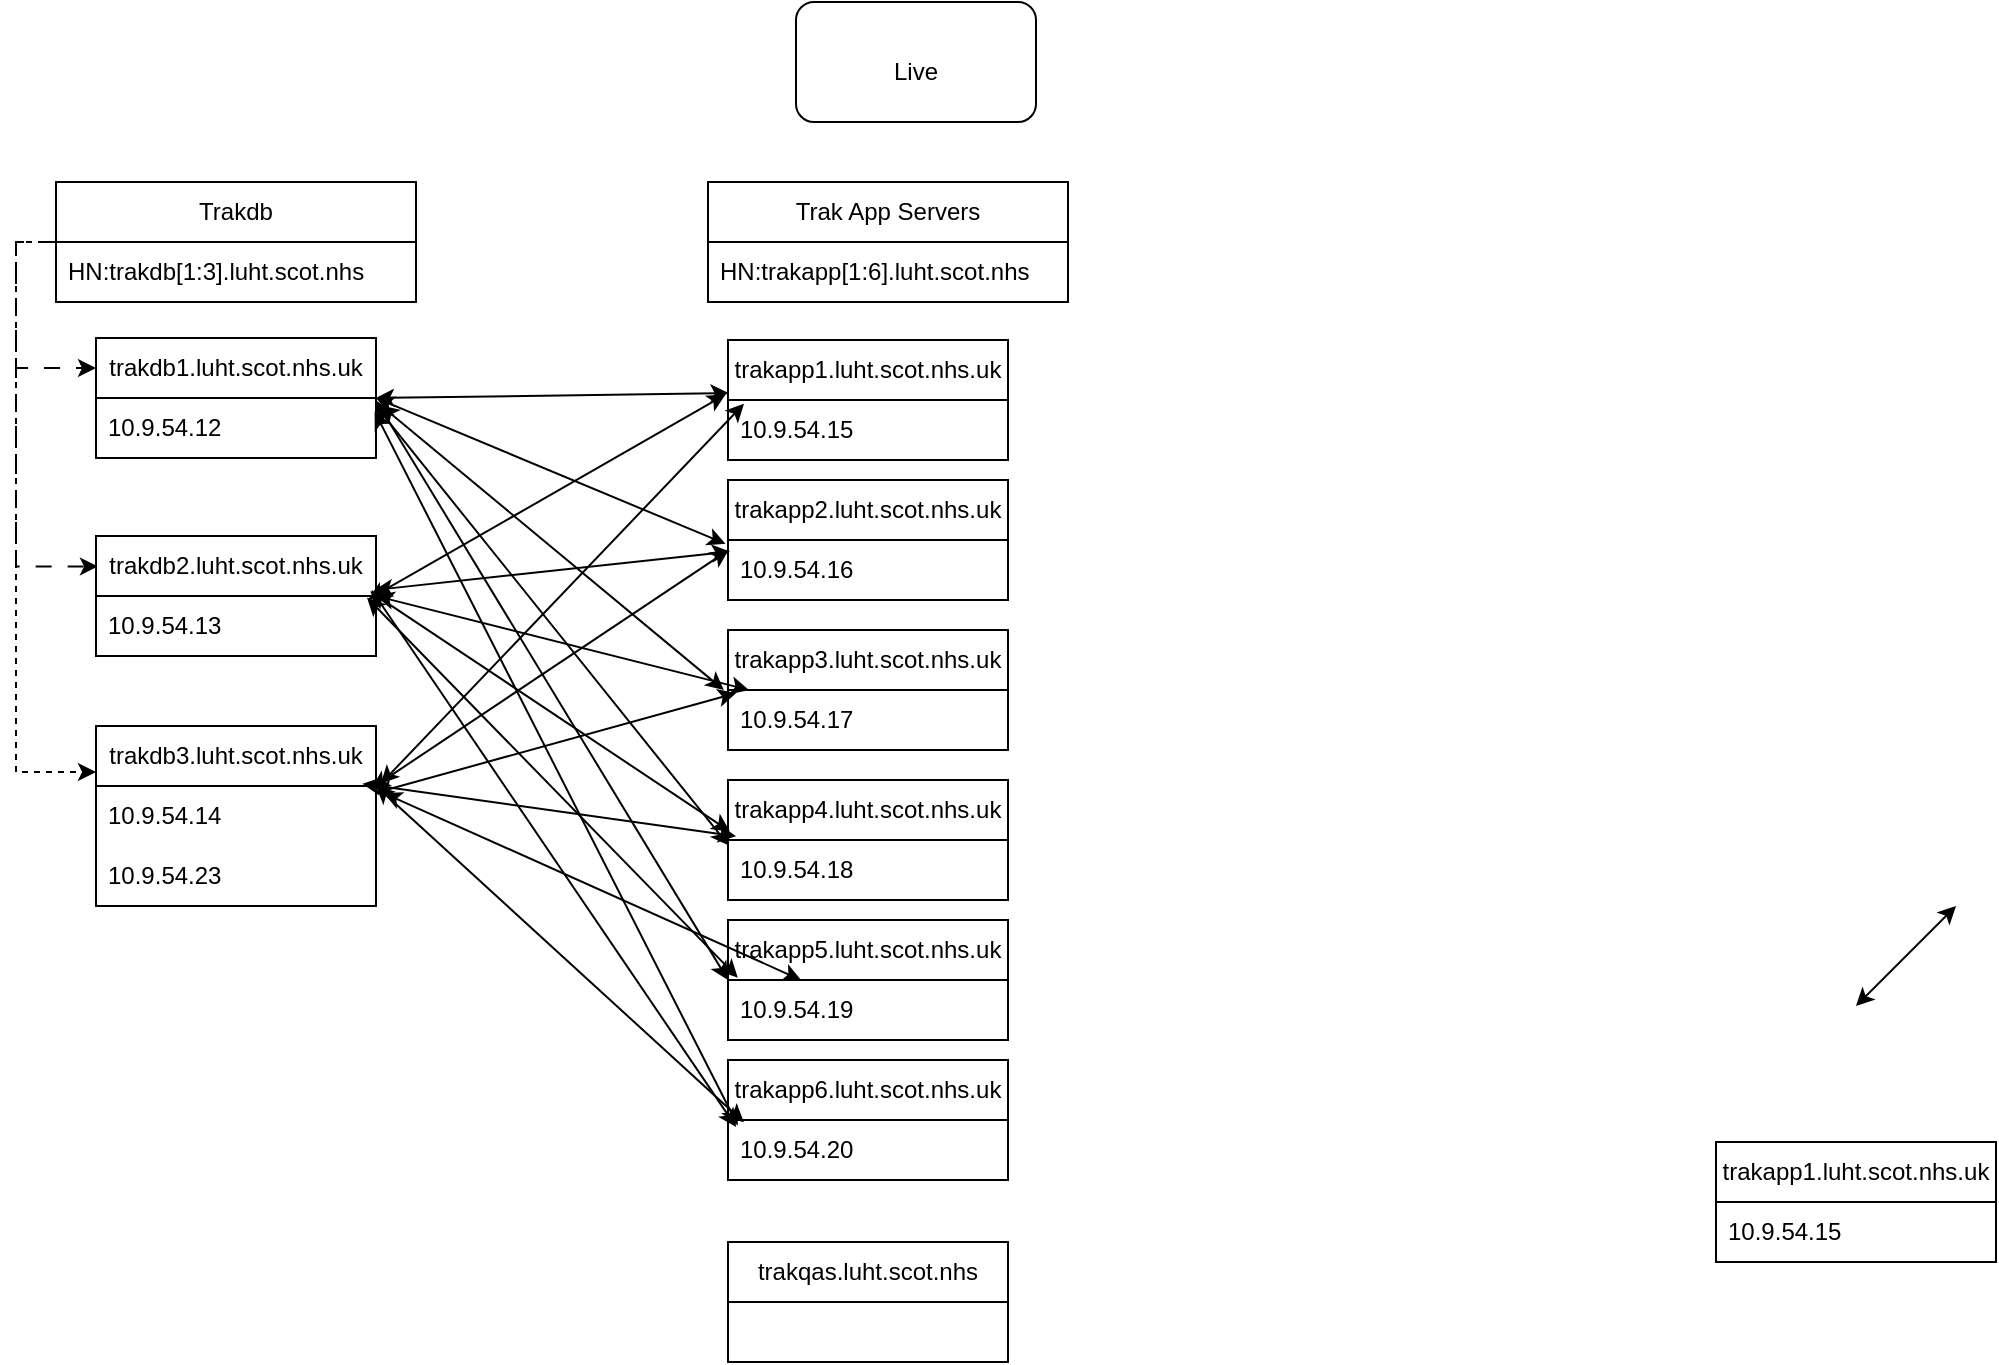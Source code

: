 <mxfile version="21.2.9" type="github" pages="2">
  <diagram name="Page-1" id="B8Tu_v0Rk38qln_Op_Ek">
    <mxGraphModel dx="610" dy="325" grid="1" gridSize="10" guides="1" tooltips="1" connect="1" arrows="1" fold="1" page="1" pageScale="1" pageWidth="1100" pageHeight="850" math="0" shadow="0">
      <root>
        <mxCell id="0" />
        <mxCell id="1" parent="0" />
        <mxCell id="q2mCySx_LU9u7ua_Dx6v-31" style="edgeStyle=orthogonalEdgeStyle;rounded=0;orthogonalLoop=1;jettySize=auto;html=1;entryX=0.007;entryY=0.254;entryDx=0;entryDy=0;dashed=1;dashPattern=8 8;entryPerimeter=0;" edge="1" parent="1" source="q2mCySx_LU9u7ua_Dx6v-1" target="q2mCySx_LU9u7ua_Dx6v-14">
          <mxGeometry relative="1" as="geometry">
            <mxPoint x="90" y="430" as="targetPoint" />
            <Array as="points">
              <mxPoint x="70" y="160" />
              <mxPoint x="70" y="322" />
            </Array>
          </mxGeometry>
        </mxCell>
        <mxCell id="q2mCySx_LU9u7ua_Dx6v-32" style="edgeStyle=orthogonalEdgeStyle;rounded=0;orthogonalLoop=1;jettySize=auto;html=1;exitX=0;exitY=0.5;exitDx=0;exitDy=0;entryX=0;entryY=0.25;entryDx=0;entryDy=0;dashed=1;" edge="1" parent="1" source="q2mCySx_LU9u7ua_Dx6v-1" target="q2mCySx_LU9u7ua_Dx6v-17">
          <mxGeometry relative="1" as="geometry">
            <Array as="points">
              <mxPoint x="70" y="160" />
              <mxPoint x="70" y="425" />
              <mxPoint x="110" y="425" />
            </Array>
          </mxGeometry>
        </mxCell>
        <mxCell id="q2mCySx_LU9u7ua_Dx6v-1" value="Trakdb" style="swimlane;fontStyle=0;childLayout=stackLayout;horizontal=1;startSize=30;horizontalStack=0;resizeParent=1;resizeParentMax=0;resizeLast=0;collapsible=1;marginBottom=0;whiteSpace=wrap;html=1;" vertex="1" parent="1">
          <mxGeometry x="90" y="130" width="180" height="60" as="geometry" />
        </mxCell>
        <mxCell id="q2mCySx_LU9u7ua_Dx6v-2" value="HN:trakdb[1:3].luht.scot.nhs" style="text;strokeColor=none;fillColor=none;align=left;verticalAlign=middle;spacingLeft=4;spacingRight=4;overflow=hidden;points=[[0,0.5],[1,0.5]];portConstraint=eastwest;rotatable=0;whiteSpace=wrap;html=1;" vertex="1" parent="q2mCySx_LU9u7ua_Dx6v-1">
          <mxGeometry y="30" width="180" height="30" as="geometry" />
        </mxCell>
        <mxCell id="q2mCySx_LU9u7ua_Dx6v-5" value="" style="rounded=1;whiteSpace=wrap;html=1;" vertex="1" parent="1">
          <mxGeometry x="460" y="40" width="120" height="60" as="geometry" />
        </mxCell>
        <mxCell id="q2mCySx_LU9u7ua_Dx6v-6" value="Live" style="text;html=1;strokeColor=none;fillColor=none;align=center;verticalAlign=middle;whiteSpace=wrap;rounded=0;" vertex="1" parent="1">
          <mxGeometry x="490" y="60" width="60" height="30" as="geometry" />
        </mxCell>
        <mxCell id="q2mCySx_LU9u7ua_Dx6v-8" value="Trak App Servers" style="swimlane;fontStyle=0;childLayout=stackLayout;horizontal=1;startSize=30;horizontalStack=0;resizeParent=1;resizeParentMax=0;resizeLast=0;collapsible=1;marginBottom=0;whiteSpace=wrap;html=1;" vertex="1" parent="1">
          <mxGeometry x="416" y="130" width="180" height="60" as="geometry" />
        </mxCell>
        <mxCell id="q2mCySx_LU9u7ua_Dx6v-9" value="HN:trakapp[1:6].luht.scot.nhs" style="text;strokeColor=none;fillColor=none;align=left;verticalAlign=middle;spacingLeft=4;spacingRight=4;overflow=hidden;points=[[0,0.5],[1,0.5]];portConstraint=eastwest;rotatable=0;whiteSpace=wrap;html=1;" vertex="1" parent="q2mCySx_LU9u7ua_Dx6v-8">
          <mxGeometry y="30" width="180" height="30" as="geometry" />
        </mxCell>
        <mxCell id="q2mCySx_LU9u7ua_Dx6v-14" value="trakdb2.luht.scot.nhs.uk" style="swimlane;fontStyle=0;childLayout=stackLayout;horizontal=1;startSize=30;horizontalStack=0;resizeParent=1;resizeParentMax=0;resizeLast=0;collapsible=1;marginBottom=0;whiteSpace=wrap;html=1;" vertex="1" parent="1">
          <mxGeometry x="110" y="307" width="140" height="60" as="geometry" />
        </mxCell>
        <mxCell id="q2mCySx_LU9u7ua_Dx6v-16" value="10.9.54.13" style="text;strokeColor=none;fillColor=none;align=left;verticalAlign=middle;spacingLeft=4;spacingRight=4;overflow=hidden;points=[[0,0.5],[1,0.5]];portConstraint=eastwest;rotatable=0;whiteSpace=wrap;html=1;" vertex="1" parent="q2mCySx_LU9u7ua_Dx6v-14">
          <mxGeometry y="30" width="140" height="30" as="geometry" />
        </mxCell>
        <mxCell id="q2mCySx_LU9u7ua_Dx6v-17" value="trakdb3.luht.scot.nhs.uk" style="swimlane;fontStyle=0;childLayout=stackLayout;horizontal=1;startSize=30;horizontalStack=0;resizeParent=1;resizeParentMax=0;resizeLast=0;collapsible=1;marginBottom=0;whiteSpace=wrap;html=1;" vertex="1" parent="1">
          <mxGeometry x="110" y="402" width="140" height="90" as="geometry" />
        </mxCell>
        <mxCell id="q2mCySx_LU9u7ua_Dx6v-24" value="10.9.54.14&lt;br&gt;" style="text;strokeColor=none;fillColor=none;align=left;verticalAlign=middle;spacingLeft=4;spacingRight=4;overflow=hidden;points=[[0,0.5],[1,0.5]];portConstraint=eastwest;rotatable=0;whiteSpace=wrap;html=1;" vertex="1" parent="q2mCySx_LU9u7ua_Dx6v-17">
          <mxGeometry y="30" width="140" height="30" as="geometry" />
        </mxCell>
        <mxCell id="q2mCySx_LU9u7ua_Dx6v-19" value="10.9.54.23" style="text;strokeColor=none;fillColor=none;align=left;verticalAlign=middle;spacingLeft=4;spacingRight=4;overflow=hidden;points=[[0,0.5],[1,0.5]];portConstraint=eastwest;rotatable=0;whiteSpace=wrap;html=1;" vertex="1" parent="q2mCySx_LU9u7ua_Dx6v-17">
          <mxGeometry y="60" width="140" height="30" as="geometry" />
        </mxCell>
        <mxCell id="q2mCySx_LU9u7ua_Dx6v-29" style="edgeStyle=orthogonalEdgeStyle;rounded=0;orthogonalLoop=1;jettySize=auto;html=1;exitX=0;exitY=0.5;exitDx=0;exitDy=0;dashed=1;dashPattern=8 8;entryX=0;entryY=0.25;entryDx=0;entryDy=0;" edge="1" parent="1" source="q2mCySx_LU9u7ua_Dx6v-2" target="q2mCySx_LU9u7ua_Dx6v-38">
          <mxGeometry relative="1" as="geometry">
            <mxPoint x="110" y="305" as="targetPoint" />
            <Array as="points">
              <mxPoint x="90" y="160" />
              <mxPoint x="70" y="160" />
              <mxPoint x="70" y="223" />
            </Array>
          </mxGeometry>
        </mxCell>
        <mxCell id="q2mCySx_LU9u7ua_Dx6v-38" value="trakdb1.luht.scot.nhs.uk" style="swimlane;fontStyle=0;childLayout=stackLayout;horizontal=1;startSize=30;horizontalStack=0;resizeParent=1;resizeParentMax=0;resizeLast=0;collapsible=1;marginBottom=0;whiteSpace=wrap;html=1;" vertex="1" parent="1">
          <mxGeometry x="110" y="208" width="140" height="60" as="geometry" />
        </mxCell>
        <mxCell id="q2mCySx_LU9u7ua_Dx6v-39" value="10.9.54.12" style="text;strokeColor=none;fillColor=none;align=left;verticalAlign=middle;spacingLeft=4;spacingRight=4;overflow=hidden;points=[[0,0.5],[1,0.5]];portConstraint=eastwest;rotatable=0;whiteSpace=wrap;html=1;" vertex="1" parent="q2mCySx_LU9u7ua_Dx6v-38">
          <mxGeometry y="30" width="140" height="30" as="geometry" />
        </mxCell>
        <mxCell id="q2mCySx_LU9u7ua_Dx6v-40" value="trakapp1.luht.scot.nhs.uk" style="swimlane;fontStyle=0;childLayout=stackLayout;horizontal=1;startSize=30;horizontalStack=0;resizeParent=1;resizeParentMax=0;resizeLast=0;collapsible=1;marginBottom=0;whiteSpace=wrap;html=1;" vertex="1" parent="1">
          <mxGeometry x="426" y="209" width="140" height="60" as="geometry" />
        </mxCell>
        <mxCell id="q2mCySx_LU9u7ua_Dx6v-41" value="10.9.54.15" style="text;strokeColor=none;fillColor=none;align=left;verticalAlign=middle;spacingLeft=4;spacingRight=4;overflow=hidden;points=[[0,0.5],[1,0.5]];portConstraint=eastwest;rotatable=0;whiteSpace=wrap;html=1;" vertex="1" parent="q2mCySx_LU9u7ua_Dx6v-40">
          <mxGeometry y="30" width="140" height="30" as="geometry" />
        </mxCell>
        <mxCell id="q2mCySx_LU9u7ua_Dx6v-44" value="trakapp3.luht.scot.nhs.uk" style="swimlane;fontStyle=0;childLayout=stackLayout;horizontal=1;startSize=30;horizontalStack=0;resizeParent=1;resizeParentMax=0;resizeLast=0;collapsible=1;marginBottom=0;whiteSpace=wrap;html=1;" vertex="1" parent="1">
          <mxGeometry x="426" y="354" width="140" height="60" as="geometry" />
        </mxCell>
        <mxCell id="q2mCySx_LU9u7ua_Dx6v-45" value="10.9.54.17" style="text;strokeColor=none;fillColor=none;align=left;verticalAlign=middle;spacingLeft=4;spacingRight=4;overflow=hidden;points=[[0,0.5],[1,0.5]];portConstraint=eastwest;rotatable=0;whiteSpace=wrap;html=1;" vertex="1" parent="q2mCySx_LU9u7ua_Dx6v-44">
          <mxGeometry y="30" width="140" height="30" as="geometry" />
        </mxCell>
        <mxCell id="q2mCySx_LU9u7ua_Dx6v-46" value="trakapp2.luht.scot.nhs.uk" style="swimlane;fontStyle=0;childLayout=stackLayout;horizontal=1;startSize=30;horizontalStack=0;resizeParent=1;resizeParentMax=0;resizeLast=0;collapsible=1;marginBottom=0;whiteSpace=wrap;html=1;" vertex="1" parent="1">
          <mxGeometry x="426" y="279" width="140" height="60" as="geometry" />
        </mxCell>
        <mxCell id="q2mCySx_LU9u7ua_Dx6v-47" value="10.9.54.16" style="text;strokeColor=none;fillColor=none;align=left;verticalAlign=middle;spacingLeft=4;spacingRight=4;overflow=hidden;points=[[0,0.5],[1,0.5]];portConstraint=eastwest;rotatable=0;whiteSpace=wrap;html=1;" vertex="1" parent="q2mCySx_LU9u7ua_Dx6v-46">
          <mxGeometry y="30" width="140" height="30" as="geometry" />
        </mxCell>
        <mxCell id="q2mCySx_LU9u7ua_Dx6v-48" value="trakapp5.luht.scot.nhs.uk" style="swimlane;fontStyle=0;childLayout=stackLayout;horizontal=1;startSize=30;horizontalStack=0;resizeParent=1;resizeParentMax=0;resizeLast=0;collapsible=1;marginBottom=0;whiteSpace=wrap;html=1;" vertex="1" parent="1">
          <mxGeometry x="426" y="499" width="140" height="60" as="geometry" />
        </mxCell>
        <mxCell id="q2mCySx_LU9u7ua_Dx6v-49" value="10.9.54.19" style="text;strokeColor=none;fillColor=none;align=left;verticalAlign=middle;spacingLeft=4;spacingRight=4;overflow=hidden;points=[[0,0.5],[1,0.5]];portConstraint=eastwest;rotatable=0;whiteSpace=wrap;html=1;" vertex="1" parent="q2mCySx_LU9u7ua_Dx6v-48">
          <mxGeometry y="30" width="140" height="30" as="geometry" />
        </mxCell>
        <mxCell id="q2mCySx_LU9u7ua_Dx6v-50" value="trakapp4.luht.scot.nhs.uk" style="swimlane;fontStyle=0;childLayout=stackLayout;horizontal=1;startSize=30;horizontalStack=0;resizeParent=1;resizeParentMax=0;resizeLast=0;collapsible=1;marginBottom=0;whiteSpace=wrap;html=1;" vertex="1" parent="1">
          <mxGeometry x="426" y="429" width="140" height="60" as="geometry" />
        </mxCell>
        <mxCell id="q2mCySx_LU9u7ua_Dx6v-51" value="10.9.54.18" style="text;strokeColor=none;fillColor=none;align=left;verticalAlign=middle;spacingLeft=4;spacingRight=4;overflow=hidden;points=[[0,0.5],[1,0.5]];portConstraint=eastwest;rotatable=0;whiteSpace=wrap;html=1;" vertex="1" parent="q2mCySx_LU9u7ua_Dx6v-50">
          <mxGeometry y="30" width="140" height="30" as="geometry" />
        </mxCell>
        <mxCell id="q2mCySx_LU9u7ua_Dx6v-52" value="trakapp6.luht.scot.nhs.uk" style="swimlane;fontStyle=0;childLayout=stackLayout;horizontal=1;startSize=30;horizontalStack=0;resizeParent=1;resizeParentMax=0;resizeLast=0;collapsible=1;marginBottom=0;whiteSpace=wrap;html=1;" vertex="1" parent="1">
          <mxGeometry x="426" y="569" width="140" height="60" as="geometry" />
        </mxCell>
        <mxCell id="q2mCySx_LU9u7ua_Dx6v-53" value="10.9.54.20" style="text;strokeColor=none;fillColor=none;align=left;verticalAlign=middle;spacingLeft=4;spacingRight=4;overflow=hidden;points=[[0,0.5],[1,0.5]];portConstraint=eastwest;rotatable=0;whiteSpace=wrap;html=1;" vertex="1" parent="q2mCySx_LU9u7ua_Dx6v-52">
          <mxGeometry y="30" width="140" height="30" as="geometry" />
        </mxCell>
        <mxCell id="q2mCySx_LU9u7ua_Dx6v-54" value="" style="endArrow=classic;startArrow=classic;html=1;rounded=0;entryX=0.002;entryY=-0.115;entryDx=0;entryDy=0;entryPerimeter=0;exitX=1;exitY=0.5;exitDx=0;exitDy=0;" edge="1" parent="1" source="q2mCySx_LU9u7ua_Dx6v-38" target="q2mCySx_LU9u7ua_Dx6v-41">
          <mxGeometry width="50" height="50" relative="1" as="geometry">
            <mxPoint x="230" y="312" as="sourcePoint" />
            <mxPoint x="280" y="262" as="targetPoint" />
          </mxGeometry>
        </mxCell>
        <mxCell id="q2mCySx_LU9u7ua_Dx6v-55" value="" style="endArrow=classic;startArrow=classic;html=1;rounded=0;entryX=0.002;entryY=0.09;entryDx=0;entryDy=0;entryPerimeter=0;" edge="1" parent="1" target="q2mCySx_LU9u7ua_Dx6v-51">
          <mxGeometry width="50" height="50" relative="1" as="geometry">
            <mxPoint x="250" y="242" as="sourcePoint" />
            <mxPoint x="280" y="262" as="targetPoint" />
          </mxGeometry>
        </mxCell>
        <mxCell id="q2mCySx_LU9u7ua_Dx6v-56" value="" style="endArrow=classic;startArrow=classic;html=1;rounded=0;exitX=1.017;exitY=0.123;exitDx=0;exitDy=0;exitPerimeter=0;entryX=-0.015;entryY=0;entryDx=0;entryDy=0;entryPerimeter=0;" edge="1" parent="1" source="q2mCySx_LU9u7ua_Dx6v-39" target="q2mCySx_LU9u7ua_Dx6v-45">
          <mxGeometry width="50" height="50" relative="1" as="geometry">
            <mxPoint x="266" y="314" as="sourcePoint" />
            <mxPoint x="316" y="264" as="targetPoint" />
          </mxGeometry>
        </mxCell>
        <mxCell id="q2mCySx_LU9u7ua_Dx6v-57" value="" style="endArrow=classic;startArrow=classic;html=1;rounded=0;exitX=1;exitY=0.5;exitDx=0;exitDy=0;entryX=-0.009;entryY=0.064;entryDx=0;entryDy=0;entryPerimeter=0;" edge="1" parent="1" source="q2mCySx_LU9u7ua_Dx6v-38" target="q2mCySx_LU9u7ua_Dx6v-47">
          <mxGeometry width="50" height="50" relative="1" as="geometry">
            <mxPoint x="297" y="312" as="sourcePoint" />
            <mxPoint x="347" y="262" as="targetPoint" />
          </mxGeometry>
        </mxCell>
        <mxCell id="q2mCySx_LU9u7ua_Dx6v-60" value="" style="endArrow=classic;startArrow=classic;html=1;rounded=0;exitX=0.995;exitY=0.226;exitDx=0;exitDy=0;exitPerimeter=0;entryX=0.035;entryY=0.09;entryDx=0;entryDy=0;entryPerimeter=0;" edge="1" parent="1" source="q2mCySx_LU9u7ua_Dx6v-39" target="q2mCySx_LU9u7ua_Dx6v-53">
          <mxGeometry width="50" height="50" relative="1" as="geometry">
            <mxPoint x="230" y="312" as="sourcePoint" />
            <mxPoint x="280" y="262" as="targetPoint" />
          </mxGeometry>
        </mxCell>
        <mxCell id="q2mCySx_LU9u7ua_Dx6v-61" value="" style="endArrow=classic;startArrow=classic;html=1;rounded=0;exitX=1.001;exitY=0.046;exitDx=0;exitDy=0;exitPerimeter=0;entryX=0;entryY=0.5;entryDx=0;entryDy=0;" edge="1" parent="1" source="q2mCySx_LU9u7ua_Dx6v-39" target="q2mCySx_LU9u7ua_Dx6v-48">
          <mxGeometry width="50" height="50" relative="1" as="geometry">
            <mxPoint x="230" y="312" as="sourcePoint" />
            <mxPoint x="280" y="262" as="targetPoint" />
          </mxGeometry>
        </mxCell>
        <mxCell id="q2mCySx_LU9u7ua_Dx6v-62" value="" style="endArrow=classic;startArrow=classic;html=1;rounded=0;" edge="1" parent="1">
          <mxGeometry width="50" height="50" relative="1" as="geometry">
            <mxPoint x="990" y="542" as="sourcePoint" />
            <mxPoint x="1040" y="492" as="targetPoint" />
          </mxGeometry>
        </mxCell>
        <mxCell id="q2mCySx_LU9u7ua_Dx6v-65" value="" style="endArrow=classic;startArrow=classic;html=1;rounded=0;entryX=0.057;entryY=0.038;entryDx=0;entryDy=0;entryPerimeter=0;" edge="1" parent="1" target="q2mCySx_LU9u7ua_Dx6v-53">
          <mxGeometry width="50" height="50" relative="1" as="geometry">
            <mxPoint x="250" y="432" as="sourcePoint" />
            <mxPoint x="690" y="267" as="targetPoint" />
          </mxGeometry>
        </mxCell>
        <mxCell id="q2mCySx_LU9u7ua_Dx6v-66" value="" style="endArrow=classic;startArrow=classic;html=1;rounded=0;exitX=1.028;exitY=0.118;exitDx=0;exitDy=0;exitPerimeter=0;" edge="1" parent="1" source="q2mCySx_LU9u7ua_Dx6v-24" target="q2mCySx_LU9u7ua_Dx6v-49">
          <mxGeometry width="50" height="50" relative="1" as="geometry">
            <mxPoint x="650" y="327" as="sourcePoint" />
            <mxPoint x="700" y="277" as="targetPoint" />
          </mxGeometry>
        </mxCell>
        <mxCell id="q2mCySx_LU9u7ua_Dx6v-67" value="" style="endArrow=classic;startArrow=classic;html=1;rounded=0;exitX=0.951;exitY=-0.036;exitDx=0;exitDy=0;exitPerimeter=0;entryX=0.029;entryY=-0.064;entryDx=0;entryDy=0;entryPerimeter=0;" edge="1" parent="1" source="q2mCySx_LU9u7ua_Dx6v-24" target="q2mCySx_LU9u7ua_Dx6v-51">
          <mxGeometry width="50" height="50" relative="1" as="geometry">
            <mxPoint x="660" y="337" as="sourcePoint" />
            <mxPoint x="710" y="287" as="targetPoint" />
          </mxGeometry>
        </mxCell>
        <mxCell id="q2mCySx_LU9u7ua_Dx6v-68" value="" style="endArrow=classic;startArrow=classic;html=1;rounded=0;exitX=0.995;exitY=0.373;exitDx=0;exitDy=0;exitPerimeter=0;entryX=0.029;entryY=0.051;entryDx=0;entryDy=0;entryPerimeter=0;" edge="1" parent="1" source="q2mCySx_LU9u7ua_Dx6v-17" target="q2mCySx_LU9u7ua_Dx6v-45">
          <mxGeometry width="50" height="50" relative="1" as="geometry">
            <mxPoint x="670" y="347" as="sourcePoint" />
            <mxPoint x="420" y="382" as="targetPoint" />
          </mxGeometry>
        </mxCell>
        <mxCell id="q2mCySx_LU9u7ua_Dx6v-69" value="" style="endArrow=classic;startArrow=classic;html=1;rounded=0;exitX=0.984;exitY=0.041;exitDx=0;exitDy=0;exitPerimeter=0;entryX=0.002;entryY=0.167;entryDx=0;entryDy=0;entryPerimeter=0;" edge="1" parent="1" source="q2mCySx_LU9u7ua_Dx6v-24" target="q2mCySx_LU9u7ua_Dx6v-47">
          <mxGeometry width="50" height="50" relative="1" as="geometry">
            <mxPoint x="270" y="542" as="sourcePoint" />
            <mxPoint x="320" y="492" as="targetPoint" />
          </mxGeometry>
        </mxCell>
        <mxCell id="q2mCySx_LU9u7ua_Dx6v-70" value="" style="endArrow=classic;startArrow=classic;html=1;rounded=0;exitX=1.017;exitY=-0.036;exitDx=0;exitDy=0;exitPerimeter=0;entryX=0.057;entryY=0.064;entryDx=0;entryDy=0;entryPerimeter=0;" edge="1" parent="1" source="q2mCySx_LU9u7ua_Dx6v-24" target="q2mCySx_LU9u7ua_Dx6v-41">
          <mxGeometry width="50" height="50" relative="1" as="geometry">
            <mxPoint x="260" y="549" as="sourcePoint" />
            <mxPoint x="420" y="232" as="targetPoint" />
          </mxGeometry>
        </mxCell>
        <mxCell id="q2mCySx_LU9u7ua_Dx6v-71" value="" style="endArrow=classic;startArrow=classic;html=1;rounded=0;exitX=0.984;exitY=-0.1;exitDx=0;exitDy=0;exitPerimeter=0;entryX=0.029;entryY=0.115;entryDx=0;entryDy=0;entryPerimeter=0;" edge="1" parent="1" source="q2mCySx_LU9u7ua_Dx6v-16" target="q2mCySx_LU9u7ua_Dx6v-53">
          <mxGeometry width="50" height="50" relative="1" as="geometry">
            <mxPoint x="700" y="377" as="sourcePoint" />
            <mxPoint x="750" y="327" as="targetPoint" />
          </mxGeometry>
        </mxCell>
        <mxCell id="q2mCySx_LU9u7ua_Dx6v-72" value="" style="endArrow=classic;startArrow=classic;html=1;rounded=0;exitX=0.968;exitY=0.028;exitDx=0;exitDy=0;exitPerimeter=0;entryX=0.035;entryY=-0.038;entryDx=0;entryDy=0;entryPerimeter=0;" edge="1" parent="1" source="q2mCySx_LU9u7ua_Dx6v-16" target="q2mCySx_LU9u7ua_Dx6v-49">
          <mxGeometry width="50" height="50" relative="1" as="geometry">
            <mxPoint x="710" y="387" as="sourcePoint" />
            <mxPoint x="760" y="337" as="targetPoint" />
          </mxGeometry>
        </mxCell>
        <mxCell id="q2mCySx_LU9u7ua_Dx6v-73" value="" style="endArrow=classic;startArrow=classic;html=1;rounded=0;exitX=0.979;exitY=-0.074;exitDx=0;exitDy=0;exitPerimeter=0;entryX=0.007;entryY=0.429;entryDx=0;entryDy=0;entryPerimeter=0;" edge="1" parent="1" source="q2mCySx_LU9u7ua_Dx6v-16" target="q2mCySx_LU9u7ua_Dx6v-50">
          <mxGeometry width="50" height="50" relative="1" as="geometry">
            <mxPoint x="720" y="397" as="sourcePoint" />
            <mxPoint x="770" y="347" as="targetPoint" />
          </mxGeometry>
        </mxCell>
        <mxCell id="q2mCySx_LU9u7ua_Dx6v-74" value="" style="endArrow=classic;startArrow=classic;html=1;rounded=0;exitX=1;exitY=0.5;exitDx=0;exitDy=0;" edge="1" parent="1" source="q2mCySx_LU9u7ua_Dx6v-14" target="q2mCySx_LU9u7ua_Dx6v-45">
          <mxGeometry width="50" height="50" relative="1" as="geometry">
            <mxPoint x="730" y="407" as="sourcePoint" />
            <mxPoint x="780" y="357" as="targetPoint" />
          </mxGeometry>
        </mxCell>
        <mxCell id="q2mCySx_LU9u7ua_Dx6v-75" value="" style="endArrow=classic;startArrow=classic;html=1;rounded=0;exitX=0.995;exitY=-0.1;exitDx=0;exitDy=0;exitPerimeter=0;entryX=0.007;entryY=0.192;entryDx=0;entryDy=0;entryPerimeter=0;" edge="1" parent="1" source="q2mCySx_LU9u7ua_Dx6v-16" target="q2mCySx_LU9u7ua_Dx6v-47">
          <mxGeometry width="50" height="50" relative="1" as="geometry">
            <mxPoint x="740" y="417" as="sourcePoint" />
            <mxPoint x="790" y="367" as="targetPoint" />
          </mxGeometry>
        </mxCell>
        <mxCell id="q2mCySx_LU9u7ua_Dx6v-76" value="" style="endArrow=classic;startArrow=classic;html=1;rounded=0;exitX=0.973;exitY=0.054;exitDx=0;exitDy=0;exitPerimeter=0;entryX=-0.009;entryY=-0.09;entryDx=0;entryDy=0;entryPerimeter=0;" edge="1" parent="1" source="q2mCySx_LU9u7ua_Dx6v-16" target="q2mCySx_LU9u7ua_Dx6v-41">
          <mxGeometry width="50" height="50" relative="1" as="geometry">
            <mxPoint x="750" y="427" as="sourcePoint" />
            <mxPoint x="800" y="377" as="targetPoint" />
          </mxGeometry>
        </mxCell>
        <mxCell id="q2mCySx_LU9u7ua_Dx6v-77" value="trakqas.luht.scot.nhs" style="swimlane;fontStyle=0;childLayout=stackLayout;horizontal=1;startSize=30;horizontalStack=0;resizeParent=1;resizeParentMax=0;resizeLast=0;collapsible=1;marginBottom=0;whiteSpace=wrap;html=1;" vertex="1" parent="1">
          <mxGeometry x="426" y="660" width="140" height="60" as="geometry" />
        </mxCell>
        <mxCell id="q2mCySx_LU9u7ua_Dx6v-79" value="trakapp1.luht.scot.nhs.uk" style="swimlane;fontStyle=0;childLayout=stackLayout;horizontal=1;startSize=30;horizontalStack=0;resizeParent=1;resizeParentMax=0;resizeLast=0;collapsible=1;marginBottom=0;whiteSpace=wrap;html=1;" vertex="1" parent="1">
          <mxGeometry x="920" y="610" width="140" height="60" as="geometry" />
        </mxCell>
        <mxCell id="q2mCySx_LU9u7ua_Dx6v-80" value="10.9.54.15" style="text;strokeColor=none;fillColor=none;align=left;verticalAlign=middle;spacingLeft=4;spacingRight=4;overflow=hidden;points=[[0,0.5],[1,0.5]];portConstraint=eastwest;rotatable=0;whiteSpace=wrap;html=1;" vertex="1" parent="q2mCySx_LU9u7ua_Dx6v-79">
          <mxGeometry y="30" width="140" height="30" as="geometry" />
        </mxCell>
      </root>
    </mxGraphModel>
  </diagram>
  <diagram id="dRIo23PamIkjkPu4lT5V" name="Page-2">
    <mxGraphModel dx="1434" dy="764" grid="1" gridSize="10" guides="1" tooltips="1" connect="1" arrows="1" fold="1" page="1" pageScale="1" pageWidth="827" pageHeight="1169" math="0" shadow="0">
      <root>
        <mxCell id="0" />
        <mxCell id="1" parent="0" />
      </root>
    </mxGraphModel>
  </diagram>
</mxfile>
